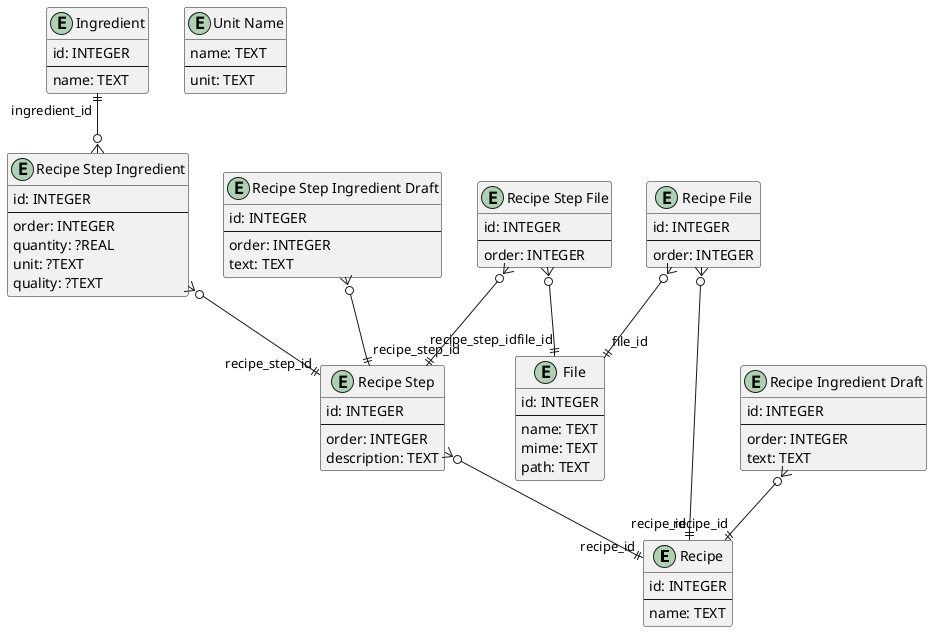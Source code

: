 @startuml

'The field types are from <https://www.sqlite.org/datatype3.html>.

entity "Recipe" as recipe {
  id: INTEGER
  --
  name: TEXT
}

entity "Recipe Step" as recipe_step {
  id: INTEGER
  --
  order: INTEGER
  description: TEXT
}
recipe_step }o--|| "recipe_id" recipe

entity "Recipe Step Ingredient" as recipe_step_ingredient {
  id: INTEGER
  --
  order: INTEGER
  quantity: ?REAL
  unit: ?TEXT
  quality: ?TEXT
}
recipe_step_ingredient }o--|| "recipe_step_id" recipe_step

entity "Recipe Ingredient Draft" as recipe_ingredient_draft {
  id: INTEGER
  --
  order: INTEGER
  text: TEXT
}
recipe_ingredient_draft }o--|| "recipe_id" recipe

entity "Recipe Step Ingredient Draft" as recipe_step_ingredient_draft {
  id: INTEGER
  --
  order: INTEGER
  text: TEXT
}
recipe_step_ingredient_draft }o--|| "recipe_step_id" recipe_step

entity "Ingredient" as ingredient {
  id: INTEGER
  --
  name: TEXT
}
ingredient "ingredient_id" ||--o{ recipe_step_ingredient

entity "Recipe File" as recipe_file {
  id: INTEGER
  --
  order: INTEGER
}
recipe_file }o--|| "recipe_id" recipe

entity "Recipe Step File" as recipe_step_file {
  id: INTEGER
  --
  order: INTEGER
}
recipe_step_file }o--|| "recipe_step_id" recipe_step

entity "Unit Name" as unit_name {
  name: TEXT
  --
  unit: TEXT
}

entity "File" as file {
  id: INTEGER
  --
  name: TEXT
  mime: TEXT
  path: TEXT
}
recipe_step_file }o--|| "file_id" file
recipe_file }o--|| "file_id" file

@enduml